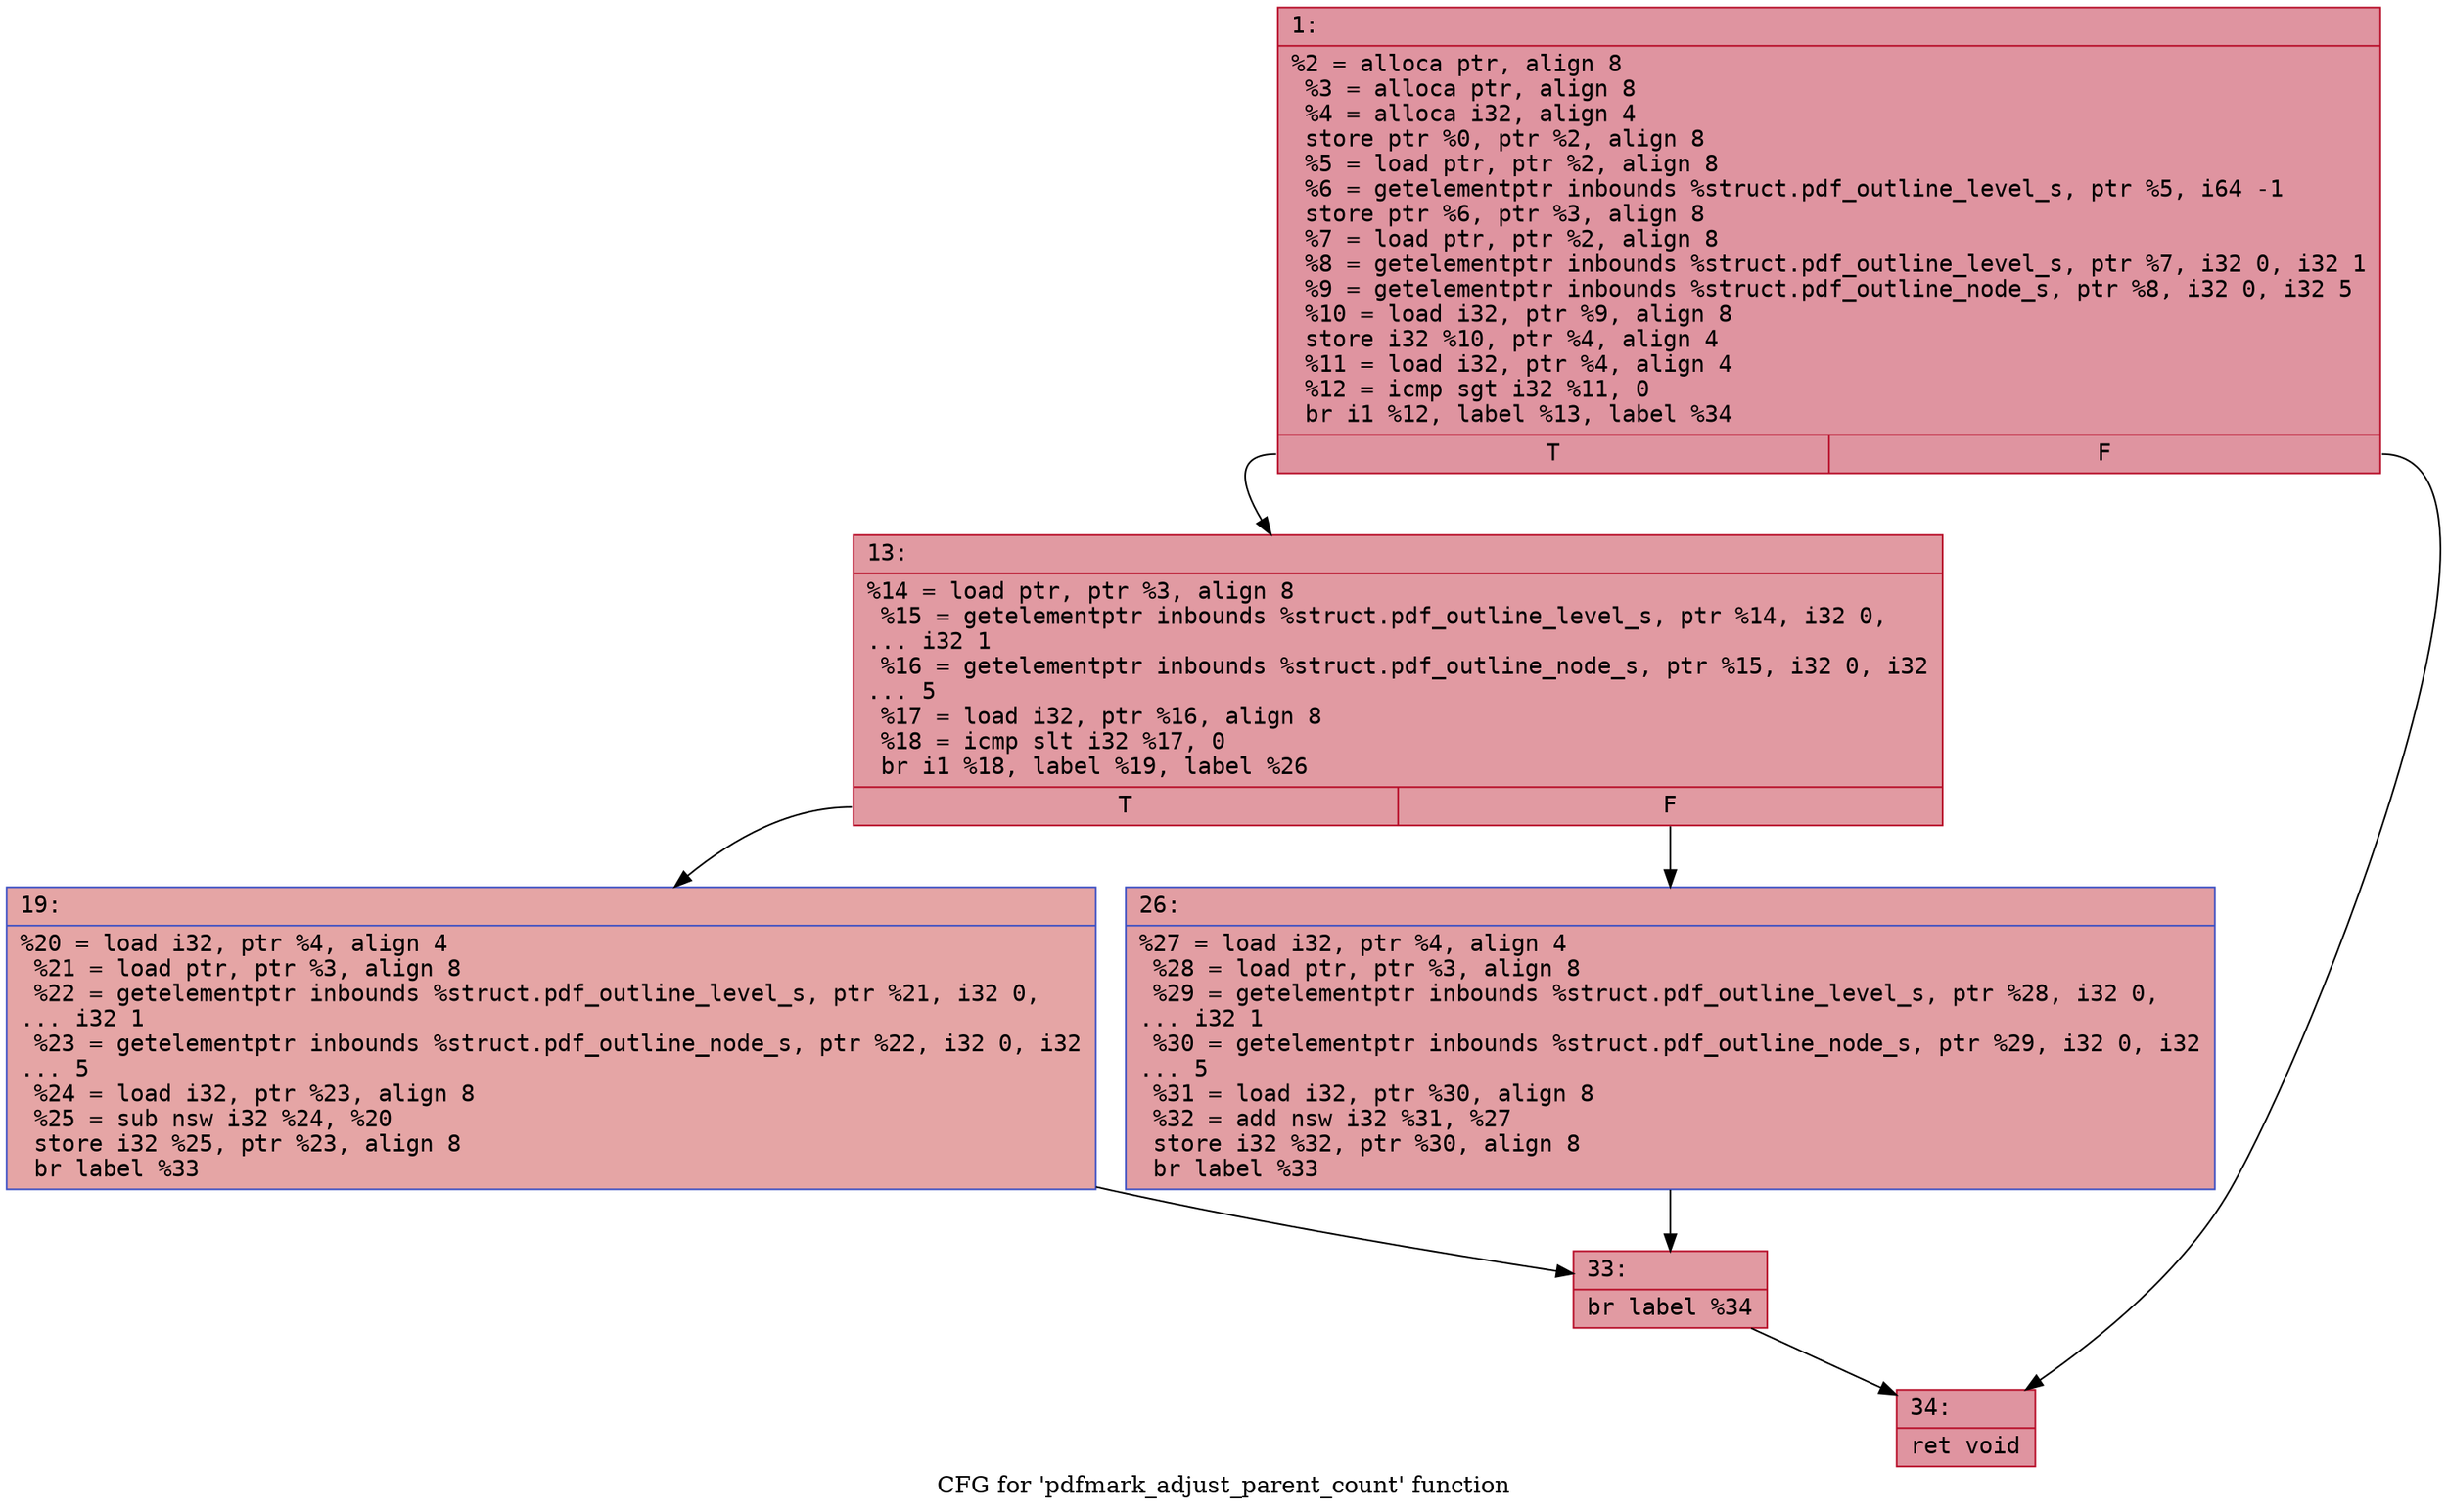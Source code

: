 digraph "CFG for 'pdfmark_adjust_parent_count' function" {
	label="CFG for 'pdfmark_adjust_parent_count' function";

	Node0x600000ff2bc0 [shape=record,color="#b70d28ff", style=filled, fillcolor="#b70d2870" fontname="Courier",label="{1:\l|  %2 = alloca ptr, align 8\l  %3 = alloca ptr, align 8\l  %4 = alloca i32, align 4\l  store ptr %0, ptr %2, align 8\l  %5 = load ptr, ptr %2, align 8\l  %6 = getelementptr inbounds %struct.pdf_outline_level_s, ptr %5, i64 -1\l  store ptr %6, ptr %3, align 8\l  %7 = load ptr, ptr %2, align 8\l  %8 = getelementptr inbounds %struct.pdf_outline_level_s, ptr %7, i32 0, i32 1\l  %9 = getelementptr inbounds %struct.pdf_outline_node_s, ptr %8, i32 0, i32 5\l  %10 = load i32, ptr %9, align 8\l  store i32 %10, ptr %4, align 4\l  %11 = load i32, ptr %4, align 4\l  %12 = icmp sgt i32 %11, 0\l  br i1 %12, label %13, label %34\l|{<s0>T|<s1>F}}"];
	Node0x600000ff2bc0:s0 -> Node0x600000ff2ee0[tooltip="1 -> 13\nProbability 62.50%" ];
	Node0x600000ff2bc0:s1 -> Node0x600000ff3020[tooltip="1 -> 34\nProbability 37.50%" ];
	Node0x600000ff2ee0 [shape=record,color="#b70d28ff", style=filled, fillcolor="#bb1b2c70" fontname="Courier",label="{13:\l|  %14 = load ptr, ptr %3, align 8\l  %15 = getelementptr inbounds %struct.pdf_outline_level_s, ptr %14, i32 0,\l... i32 1\l  %16 = getelementptr inbounds %struct.pdf_outline_node_s, ptr %15, i32 0, i32\l... 5\l  %17 = load i32, ptr %16, align 8\l  %18 = icmp slt i32 %17, 0\l  br i1 %18, label %19, label %26\l|{<s0>T|<s1>F}}"];
	Node0x600000ff2ee0:s0 -> Node0x600000ff2f30[tooltip="13 -> 19\nProbability 37.50%" ];
	Node0x600000ff2ee0:s1 -> Node0x600000ff2f80[tooltip="13 -> 26\nProbability 62.50%" ];
	Node0x600000ff2f30 [shape=record,color="#3d50c3ff", style=filled, fillcolor="#c5333470" fontname="Courier",label="{19:\l|  %20 = load i32, ptr %4, align 4\l  %21 = load ptr, ptr %3, align 8\l  %22 = getelementptr inbounds %struct.pdf_outline_level_s, ptr %21, i32 0,\l... i32 1\l  %23 = getelementptr inbounds %struct.pdf_outline_node_s, ptr %22, i32 0, i32\l... 5\l  %24 = load i32, ptr %23, align 8\l  %25 = sub nsw i32 %24, %20\l  store i32 %25, ptr %23, align 8\l  br label %33\l}"];
	Node0x600000ff2f30 -> Node0x600000ff2fd0[tooltip="19 -> 33\nProbability 100.00%" ];
	Node0x600000ff2f80 [shape=record,color="#3d50c3ff", style=filled, fillcolor="#be242e70" fontname="Courier",label="{26:\l|  %27 = load i32, ptr %4, align 4\l  %28 = load ptr, ptr %3, align 8\l  %29 = getelementptr inbounds %struct.pdf_outline_level_s, ptr %28, i32 0,\l... i32 1\l  %30 = getelementptr inbounds %struct.pdf_outline_node_s, ptr %29, i32 0, i32\l... 5\l  %31 = load i32, ptr %30, align 8\l  %32 = add nsw i32 %31, %27\l  store i32 %32, ptr %30, align 8\l  br label %33\l}"];
	Node0x600000ff2f80 -> Node0x600000ff2fd0[tooltip="26 -> 33\nProbability 100.00%" ];
	Node0x600000ff2fd0 [shape=record,color="#b70d28ff", style=filled, fillcolor="#bb1b2c70" fontname="Courier",label="{33:\l|  br label %34\l}"];
	Node0x600000ff2fd0 -> Node0x600000ff3020[tooltip="33 -> 34\nProbability 100.00%" ];
	Node0x600000ff3020 [shape=record,color="#b70d28ff", style=filled, fillcolor="#b70d2870" fontname="Courier",label="{34:\l|  ret void\l}"];
}
